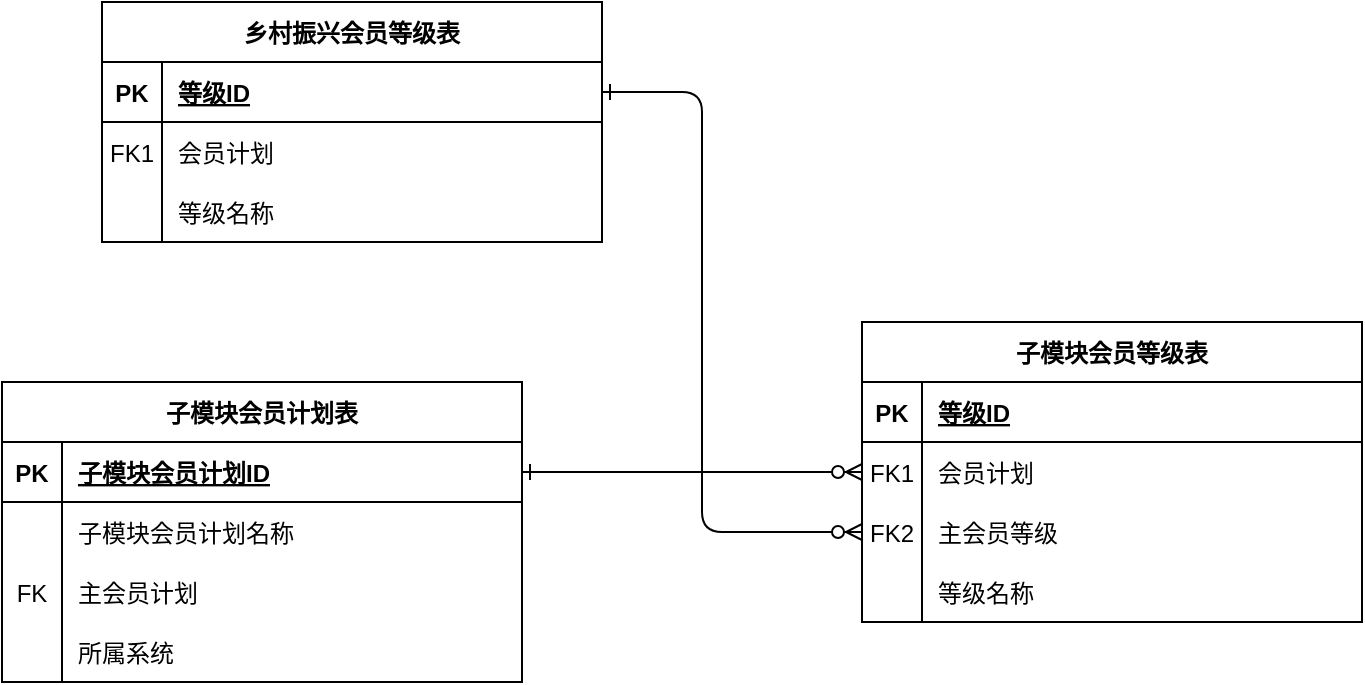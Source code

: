 <mxfile version="24.0.5" type="github">
  <diagram id="R2lEEEUBdFMjLlhIrx00" name="Page-1">
    <mxGraphModel dx="1194" dy="766" grid="1" gridSize="10" guides="1" tooltips="1" connect="1" arrows="1" fold="1" page="1" pageScale="1" pageWidth="850" pageHeight="1100" math="0" shadow="0" extFonts="Permanent Marker^https://fonts.googleapis.com/css?family=Permanent+Marker">
      <root>
        <mxCell id="0" />
        <mxCell id="1" parent="0" />
        <mxCell id="K0qGXKdSQ6zIQYUMVqn1-7" value="子模块会员计划表" style="shape=table;startSize=30;container=1;collapsible=1;childLayout=tableLayout;fixedRows=1;rowLines=0;fontStyle=1;align=center;resizeLast=1;" vertex="1" parent="1">
          <mxGeometry x="190" y="240" width="260" height="150" as="geometry" />
        </mxCell>
        <mxCell id="K0qGXKdSQ6zIQYUMVqn1-8" value="" style="shape=partialRectangle;collapsible=0;dropTarget=0;pointerEvents=0;fillColor=none;points=[[0,0.5],[1,0.5]];portConstraint=eastwest;top=0;left=0;right=0;bottom=1;" vertex="1" parent="K0qGXKdSQ6zIQYUMVqn1-7">
          <mxGeometry y="30" width="260" height="30" as="geometry" />
        </mxCell>
        <mxCell id="K0qGXKdSQ6zIQYUMVqn1-9" value="PK" style="shape=partialRectangle;overflow=hidden;connectable=0;fillColor=none;top=0;left=0;bottom=0;right=0;fontStyle=1;" vertex="1" parent="K0qGXKdSQ6zIQYUMVqn1-8">
          <mxGeometry width="30" height="30" as="geometry">
            <mxRectangle width="30" height="30" as="alternateBounds" />
          </mxGeometry>
        </mxCell>
        <mxCell id="K0qGXKdSQ6zIQYUMVqn1-10" value="子模块会员计划ID" style="shape=partialRectangle;overflow=hidden;connectable=0;fillColor=none;top=0;left=0;bottom=0;right=0;align=left;spacingLeft=6;fontStyle=5;" vertex="1" parent="K0qGXKdSQ6zIQYUMVqn1-8">
          <mxGeometry x="30" width="230" height="30" as="geometry">
            <mxRectangle width="230" height="30" as="alternateBounds" />
          </mxGeometry>
        </mxCell>
        <mxCell id="K0qGXKdSQ6zIQYUMVqn1-11" value="" style="shape=partialRectangle;collapsible=0;dropTarget=0;pointerEvents=0;fillColor=none;points=[[0,0.5],[1,0.5]];portConstraint=eastwest;top=0;left=0;right=0;bottom=0;" vertex="1" parent="K0qGXKdSQ6zIQYUMVqn1-7">
          <mxGeometry y="60" width="260" height="30" as="geometry" />
        </mxCell>
        <mxCell id="K0qGXKdSQ6zIQYUMVqn1-12" value="" style="shape=partialRectangle;overflow=hidden;connectable=0;fillColor=none;top=0;left=0;bottom=0;right=0;" vertex="1" parent="K0qGXKdSQ6zIQYUMVqn1-11">
          <mxGeometry width="30" height="30" as="geometry">
            <mxRectangle width="30" height="30" as="alternateBounds" />
          </mxGeometry>
        </mxCell>
        <mxCell id="K0qGXKdSQ6zIQYUMVqn1-13" value="子模块会员计划名称" style="shape=partialRectangle;overflow=hidden;connectable=0;fillColor=none;top=0;left=0;bottom=0;right=0;align=left;spacingLeft=6;" vertex="1" parent="K0qGXKdSQ6zIQYUMVqn1-11">
          <mxGeometry x="30" width="230" height="30" as="geometry">
            <mxRectangle width="230" height="30" as="alternateBounds" />
          </mxGeometry>
        </mxCell>
        <mxCell id="K0qGXKdSQ6zIQYUMVqn1-51" value="" style="shape=partialRectangle;collapsible=0;dropTarget=0;pointerEvents=0;fillColor=none;points=[[0,0.5],[1,0.5]];portConstraint=eastwest;top=0;left=0;right=0;bottom=0;" vertex="1" parent="K0qGXKdSQ6zIQYUMVqn1-7">
          <mxGeometry y="90" width="260" height="30" as="geometry" />
        </mxCell>
        <mxCell id="K0qGXKdSQ6zIQYUMVqn1-52" value="FK" style="shape=partialRectangle;overflow=hidden;connectable=0;fillColor=none;top=0;left=0;bottom=0;right=0;" vertex="1" parent="K0qGXKdSQ6zIQYUMVqn1-51">
          <mxGeometry width="30" height="30" as="geometry">
            <mxRectangle width="30" height="30" as="alternateBounds" />
          </mxGeometry>
        </mxCell>
        <mxCell id="K0qGXKdSQ6zIQYUMVqn1-53" value="主会员计划" style="shape=partialRectangle;overflow=hidden;connectable=0;fillColor=none;top=0;left=0;bottom=0;right=0;align=left;spacingLeft=6;" vertex="1" parent="K0qGXKdSQ6zIQYUMVqn1-51">
          <mxGeometry x="30" width="230" height="30" as="geometry">
            <mxRectangle width="230" height="30" as="alternateBounds" />
          </mxGeometry>
        </mxCell>
        <mxCell id="K0qGXKdSQ6zIQYUMVqn1-14" value="" style="shape=partialRectangle;collapsible=0;dropTarget=0;pointerEvents=0;fillColor=none;points=[[0,0.5],[1,0.5]];portConstraint=eastwest;top=0;left=0;right=0;bottom=0;" vertex="1" parent="K0qGXKdSQ6zIQYUMVqn1-7">
          <mxGeometry y="120" width="260" height="30" as="geometry" />
        </mxCell>
        <mxCell id="K0qGXKdSQ6zIQYUMVqn1-15" value="" style="shape=partialRectangle;overflow=hidden;connectable=0;fillColor=none;top=0;left=0;bottom=0;right=0;" vertex="1" parent="K0qGXKdSQ6zIQYUMVqn1-14">
          <mxGeometry width="30" height="30" as="geometry">
            <mxRectangle width="30" height="30" as="alternateBounds" />
          </mxGeometry>
        </mxCell>
        <mxCell id="K0qGXKdSQ6zIQYUMVqn1-16" value="所属系统" style="shape=partialRectangle;overflow=hidden;connectable=0;fillColor=none;top=0;left=0;bottom=0;right=0;align=left;spacingLeft=6;" vertex="1" parent="K0qGXKdSQ6zIQYUMVqn1-14">
          <mxGeometry x="30" width="230" height="30" as="geometry">
            <mxRectangle width="230" height="30" as="alternateBounds" />
          </mxGeometry>
        </mxCell>
        <mxCell id="K0qGXKdSQ6zIQYUMVqn1-24" value="子模块会员等级表" style="shape=table;startSize=30;container=1;collapsible=1;childLayout=tableLayout;fixedRows=1;rowLines=0;fontStyle=1;align=center;resizeLast=1;" vertex="1" parent="1">
          <mxGeometry x="620" y="210" width="250" height="150" as="geometry" />
        </mxCell>
        <mxCell id="K0qGXKdSQ6zIQYUMVqn1-25" value="" style="shape=partialRectangle;collapsible=0;dropTarget=0;pointerEvents=0;fillColor=none;points=[[0,0.5],[1,0.5]];portConstraint=eastwest;top=0;left=0;right=0;bottom=1;" vertex="1" parent="K0qGXKdSQ6zIQYUMVqn1-24">
          <mxGeometry y="30" width="250" height="30" as="geometry" />
        </mxCell>
        <mxCell id="K0qGXKdSQ6zIQYUMVqn1-26" value="PK" style="shape=partialRectangle;overflow=hidden;connectable=0;fillColor=none;top=0;left=0;bottom=0;right=0;fontStyle=1;" vertex="1" parent="K0qGXKdSQ6zIQYUMVqn1-25">
          <mxGeometry width="30" height="30" as="geometry">
            <mxRectangle width="30" height="30" as="alternateBounds" />
          </mxGeometry>
        </mxCell>
        <mxCell id="K0qGXKdSQ6zIQYUMVqn1-27" value="等级ID" style="shape=partialRectangle;overflow=hidden;connectable=0;fillColor=none;top=0;left=0;bottom=0;right=0;align=left;spacingLeft=6;fontStyle=5;" vertex="1" parent="K0qGXKdSQ6zIQYUMVqn1-25">
          <mxGeometry x="30" width="220" height="30" as="geometry">
            <mxRectangle width="220" height="30" as="alternateBounds" />
          </mxGeometry>
        </mxCell>
        <mxCell id="K0qGXKdSQ6zIQYUMVqn1-28" value="" style="shape=partialRectangle;collapsible=0;dropTarget=0;pointerEvents=0;fillColor=none;points=[[0,0.5],[1,0.5]];portConstraint=eastwest;top=0;left=0;right=0;bottom=0;" vertex="1" parent="K0qGXKdSQ6zIQYUMVqn1-24">
          <mxGeometry y="60" width="250" height="30" as="geometry" />
        </mxCell>
        <mxCell id="K0qGXKdSQ6zIQYUMVqn1-29" value="FK1" style="shape=partialRectangle;overflow=hidden;connectable=0;fillColor=none;top=0;left=0;bottom=0;right=0;" vertex="1" parent="K0qGXKdSQ6zIQYUMVqn1-28">
          <mxGeometry width="30" height="30" as="geometry">
            <mxRectangle width="30" height="30" as="alternateBounds" />
          </mxGeometry>
        </mxCell>
        <mxCell id="K0qGXKdSQ6zIQYUMVqn1-30" value="会员计划" style="shape=partialRectangle;overflow=hidden;connectable=0;fillColor=none;top=0;left=0;bottom=0;right=0;align=left;spacingLeft=6;" vertex="1" parent="K0qGXKdSQ6zIQYUMVqn1-28">
          <mxGeometry x="30" width="220" height="30" as="geometry">
            <mxRectangle width="220" height="30" as="alternateBounds" />
          </mxGeometry>
        </mxCell>
        <mxCell id="K0qGXKdSQ6zIQYUMVqn1-31" value="" style="shape=partialRectangle;collapsible=0;dropTarget=0;pointerEvents=0;fillColor=none;points=[[0,0.5],[1,0.5]];portConstraint=eastwest;top=0;left=0;right=0;bottom=0;" vertex="1" parent="K0qGXKdSQ6zIQYUMVqn1-24">
          <mxGeometry y="90" width="250" height="30" as="geometry" />
        </mxCell>
        <mxCell id="K0qGXKdSQ6zIQYUMVqn1-32" value="FK2" style="shape=partialRectangle;overflow=hidden;connectable=0;fillColor=none;top=0;left=0;bottom=0;right=0;" vertex="1" parent="K0qGXKdSQ6zIQYUMVqn1-31">
          <mxGeometry width="30" height="30" as="geometry">
            <mxRectangle width="30" height="30" as="alternateBounds" />
          </mxGeometry>
        </mxCell>
        <mxCell id="K0qGXKdSQ6zIQYUMVqn1-33" value="主会员等级" style="shape=partialRectangle;overflow=hidden;connectable=0;fillColor=none;top=0;left=0;bottom=0;right=0;align=left;spacingLeft=6;" vertex="1" parent="K0qGXKdSQ6zIQYUMVqn1-31">
          <mxGeometry x="30" width="220" height="30" as="geometry">
            <mxRectangle width="220" height="30" as="alternateBounds" />
          </mxGeometry>
        </mxCell>
        <mxCell id="K0qGXKdSQ6zIQYUMVqn1-34" value="" style="shape=partialRectangle;collapsible=0;dropTarget=0;pointerEvents=0;fillColor=none;points=[[0,0.5],[1,0.5]];portConstraint=eastwest;top=0;left=0;right=0;bottom=0;" vertex="1" parent="K0qGXKdSQ6zIQYUMVqn1-24">
          <mxGeometry y="120" width="250" height="30" as="geometry" />
        </mxCell>
        <mxCell id="K0qGXKdSQ6zIQYUMVqn1-35" value="" style="shape=partialRectangle;overflow=hidden;connectable=0;fillColor=none;top=0;left=0;bottom=0;right=0;" vertex="1" parent="K0qGXKdSQ6zIQYUMVqn1-34">
          <mxGeometry width="30" height="30" as="geometry">
            <mxRectangle width="30" height="30" as="alternateBounds" />
          </mxGeometry>
        </mxCell>
        <mxCell id="K0qGXKdSQ6zIQYUMVqn1-36" value="等级名称" style="shape=partialRectangle;overflow=hidden;connectable=0;fillColor=none;top=0;left=0;bottom=0;right=0;align=left;spacingLeft=6;" vertex="1" parent="K0qGXKdSQ6zIQYUMVqn1-34">
          <mxGeometry x="30" width="220" height="30" as="geometry">
            <mxRectangle width="220" height="30" as="alternateBounds" />
          </mxGeometry>
        </mxCell>
        <mxCell id="K0qGXKdSQ6zIQYUMVqn1-38" value="乡村振兴会员等级表" style="shape=table;startSize=30;container=1;collapsible=1;childLayout=tableLayout;fixedRows=1;rowLines=0;fontStyle=1;align=center;resizeLast=1;" vertex="1" parent="1">
          <mxGeometry x="240" y="50" width="250" height="120" as="geometry" />
        </mxCell>
        <mxCell id="K0qGXKdSQ6zIQYUMVqn1-39" value="" style="shape=partialRectangle;collapsible=0;dropTarget=0;pointerEvents=0;fillColor=none;points=[[0,0.5],[1,0.5]];portConstraint=eastwest;top=0;left=0;right=0;bottom=1;" vertex="1" parent="K0qGXKdSQ6zIQYUMVqn1-38">
          <mxGeometry y="30" width="250" height="30" as="geometry" />
        </mxCell>
        <mxCell id="K0qGXKdSQ6zIQYUMVqn1-40" value="PK" style="shape=partialRectangle;overflow=hidden;connectable=0;fillColor=none;top=0;left=0;bottom=0;right=0;fontStyle=1;" vertex="1" parent="K0qGXKdSQ6zIQYUMVqn1-39">
          <mxGeometry width="30" height="30" as="geometry">
            <mxRectangle width="30" height="30" as="alternateBounds" />
          </mxGeometry>
        </mxCell>
        <mxCell id="K0qGXKdSQ6zIQYUMVqn1-41" value="等级ID" style="shape=partialRectangle;overflow=hidden;connectable=0;fillColor=none;top=0;left=0;bottom=0;right=0;align=left;spacingLeft=6;fontStyle=5;" vertex="1" parent="K0qGXKdSQ6zIQYUMVqn1-39">
          <mxGeometry x="30" width="220" height="30" as="geometry">
            <mxRectangle width="220" height="30" as="alternateBounds" />
          </mxGeometry>
        </mxCell>
        <mxCell id="K0qGXKdSQ6zIQYUMVqn1-42" value="" style="shape=partialRectangle;collapsible=0;dropTarget=0;pointerEvents=0;fillColor=none;points=[[0,0.5],[1,0.5]];portConstraint=eastwest;top=0;left=0;right=0;bottom=0;" vertex="1" parent="K0qGXKdSQ6zIQYUMVqn1-38">
          <mxGeometry y="60" width="250" height="30" as="geometry" />
        </mxCell>
        <mxCell id="K0qGXKdSQ6zIQYUMVqn1-43" value="FK1" style="shape=partialRectangle;overflow=hidden;connectable=0;fillColor=none;top=0;left=0;bottom=0;right=0;" vertex="1" parent="K0qGXKdSQ6zIQYUMVqn1-42">
          <mxGeometry width="30" height="30" as="geometry">
            <mxRectangle width="30" height="30" as="alternateBounds" />
          </mxGeometry>
        </mxCell>
        <mxCell id="K0qGXKdSQ6zIQYUMVqn1-44" value="会员计划" style="shape=partialRectangle;overflow=hidden;connectable=0;fillColor=none;top=0;left=0;bottom=0;right=0;align=left;spacingLeft=6;" vertex="1" parent="K0qGXKdSQ6zIQYUMVqn1-42">
          <mxGeometry x="30" width="220" height="30" as="geometry">
            <mxRectangle width="220" height="30" as="alternateBounds" />
          </mxGeometry>
        </mxCell>
        <mxCell id="K0qGXKdSQ6zIQYUMVqn1-45" value="" style="shape=partialRectangle;collapsible=0;dropTarget=0;pointerEvents=0;fillColor=none;points=[[0,0.5],[1,0.5]];portConstraint=eastwest;top=0;left=0;right=0;bottom=0;" vertex="1" parent="K0qGXKdSQ6zIQYUMVqn1-38">
          <mxGeometry y="90" width="250" height="30" as="geometry" />
        </mxCell>
        <mxCell id="K0qGXKdSQ6zIQYUMVqn1-46" value="" style="shape=partialRectangle;overflow=hidden;connectable=0;fillColor=none;top=0;left=0;bottom=0;right=0;" vertex="1" parent="K0qGXKdSQ6zIQYUMVqn1-45">
          <mxGeometry width="30" height="30" as="geometry">
            <mxRectangle width="30" height="30" as="alternateBounds" />
          </mxGeometry>
        </mxCell>
        <mxCell id="K0qGXKdSQ6zIQYUMVqn1-47" value="等级名称" style="shape=partialRectangle;overflow=hidden;connectable=0;fillColor=none;top=0;left=0;bottom=0;right=0;align=left;spacingLeft=6;" vertex="1" parent="K0qGXKdSQ6zIQYUMVqn1-45">
          <mxGeometry x="30" width="220" height="30" as="geometry">
            <mxRectangle width="220" height="30" as="alternateBounds" />
          </mxGeometry>
        </mxCell>
        <mxCell id="K0qGXKdSQ6zIQYUMVqn1-55" value="" style="edgeStyle=orthogonalEdgeStyle;endArrow=ERzeroToMany;startArrow=ERone;endFill=1;startFill=0;exitX=1;exitY=0.5;exitDx=0;exitDy=0;entryX=0;entryY=0.5;entryDx=0;entryDy=0;" edge="1" parent="1" source="K0qGXKdSQ6zIQYUMVqn1-8" target="K0qGXKdSQ6zIQYUMVqn1-28">
          <mxGeometry width="100" height="100" relative="1" as="geometry">
            <mxPoint x="480" y="105" as="sourcePoint" />
            <mxPoint x="640" y="205" as="targetPoint" />
          </mxGeometry>
        </mxCell>
        <mxCell id="K0qGXKdSQ6zIQYUMVqn1-56" value="" style="edgeStyle=orthogonalEdgeStyle;endArrow=ERzeroToMany;startArrow=ERone;endFill=1;startFill=0;exitX=1;exitY=0.5;exitDx=0;exitDy=0;entryX=0;entryY=0.5;entryDx=0;entryDy=0;" edge="1" parent="1" source="K0qGXKdSQ6zIQYUMVqn1-39" target="K0qGXKdSQ6zIQYUMVqn1-31">
          <mxGeometry width="100" height="100" relative="1" as="geometry">
            <mxPoint x="480" y="105" as="sourcePoint" />
            <mxPoint x="640" y="205" as="targetPoint" />
            <Array as="points">
              <mxPoint x="540" y="95" />
              <mxPoint x="540" y="315" />
            </Array>
          </mxGeometry>
        </mxCell>
      </root>
    </mxGraphModel>
  </diagram>
</mxfile>

